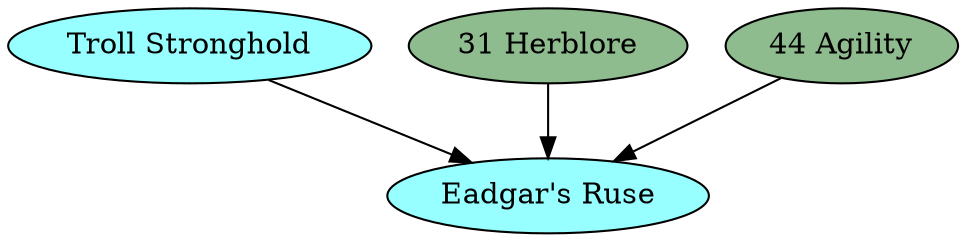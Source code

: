 digraph {
  node[style=filled, fillcolor=darkslategray1];
  "Eadgar's Ruse";
  "Troll Stronghold";
  node[style=filled, fillcolor=darkseagreen];
  "31 Herblore";
  "44 Agility";
  node[style=filled, fillcolor=white];
  "Troll Stronghold" -> "Eadgar's Ruse";
  "31 Herblore" -> "Eadgar's Ruse";
  "44 Agility" -> "Eadgar's Ruse";
}
